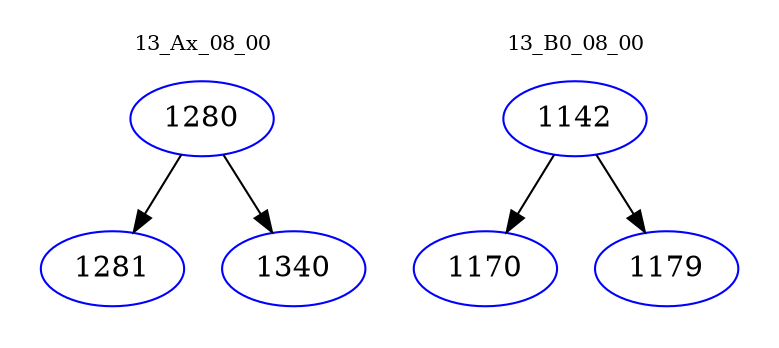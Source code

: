 digraph{
subgraph cluster_0 {
color = white
label = "13_Ax_08_00";
fontsize=10;
T0_1280 [label="1280", color="blue"]
T0_1280 -> T0_1281 [color="black"]
T0_1281 [label="1281", color="blue"]
T0_1280 -> T0_1340 [color="black"]
T0_1340 [label="1340", color="blue"]
}
subgraph cluster_1 {
color = white
label = "13_B0_08_00";
fontsize=10;
T1_1142 [label="1142", color="blue"]
T1_1142 -> T1_1170 [color="black"]
T1_1170 [label="1170", color="blue"]
T1_1142 -> T1_1179 [color="black"]
T1_1179 [label="1179", color="blue"]
}
}
